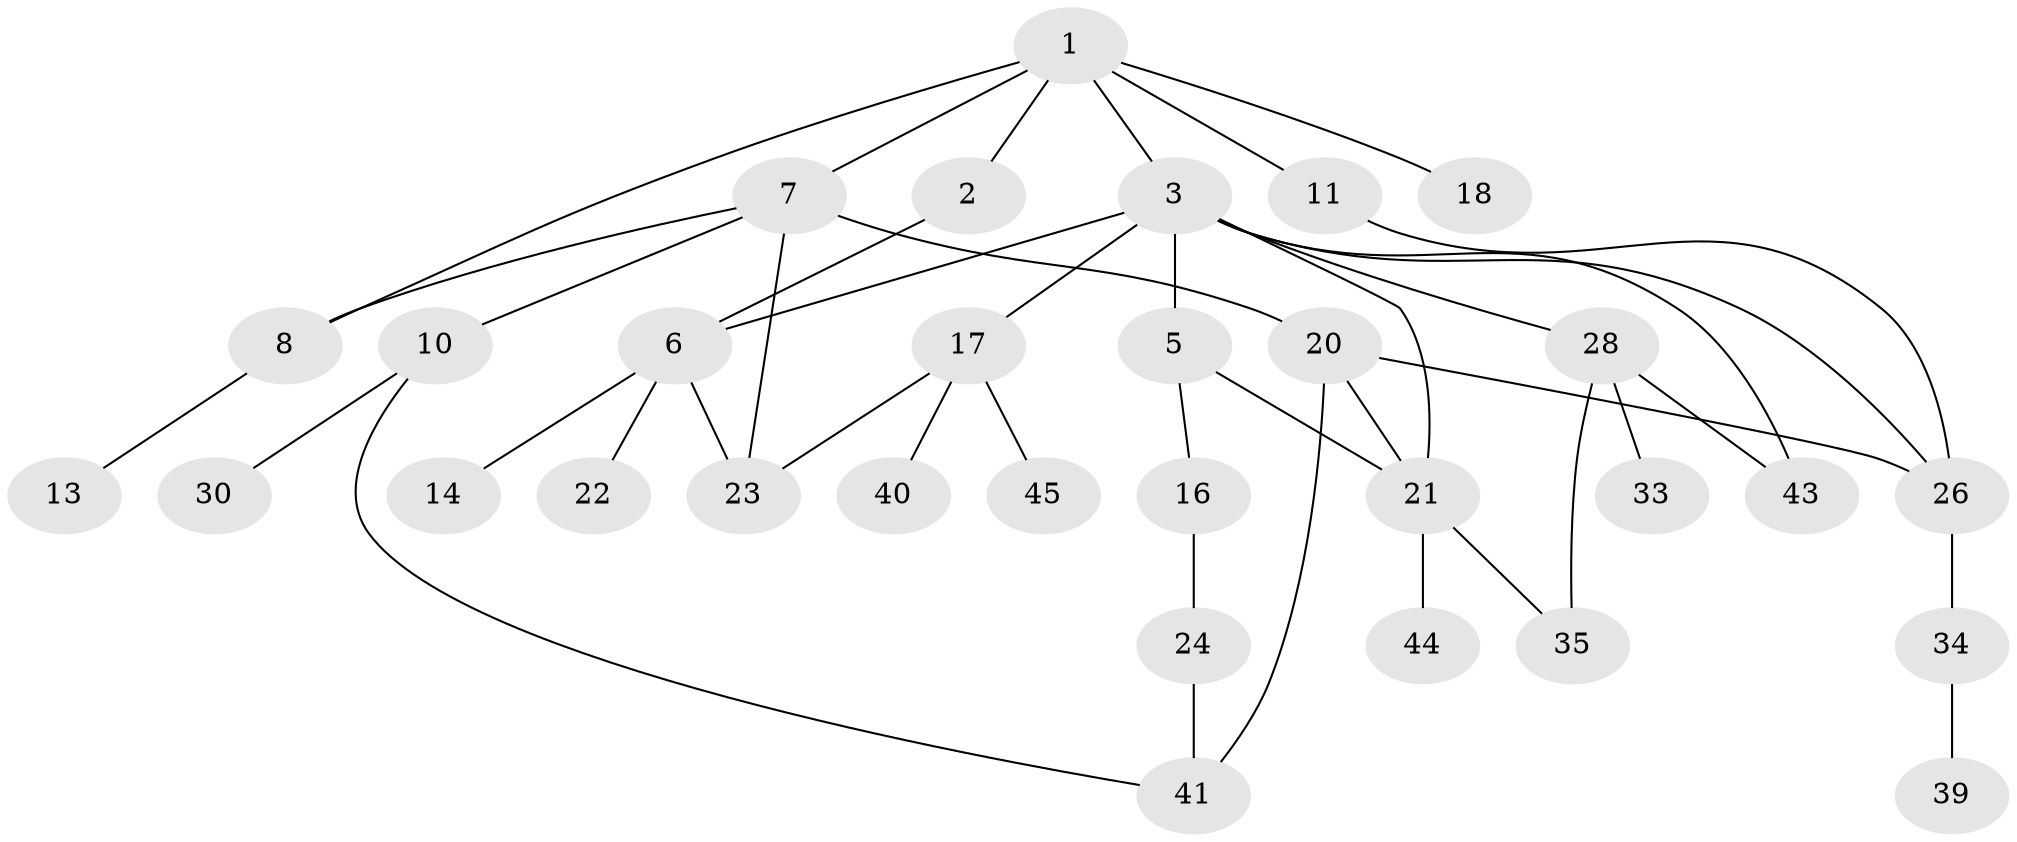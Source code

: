 // original degree distribution, {6: 0.03773584905660377, 2: 0.3584905660377358, 5: 0.05660377358490566, 3: 0.16981132075471697, 4: 0.11320754716981132, 1: 0.2641509433962264}
// Generated by graph-tools (version 1.1) at 2025/17/03/04/25 18:17:01]
// undirected, 31 vertices, 42 edges
graph export_dot {
graph [start="1"]
  node [color=gray90,style=filled];
  1;
  2;
  3 [super="+15+4"];
  5;
  6 [super="+25"];
  7 [super="+9"];
  8;
  10;
  11 [super="+19"];
  13;
  14;
  16 [super="+49+52"];
  17 [super="+27"];
  18;
  20 [super="+47"];
  21 [super="+29"];
  22;
  23;
  24;
  26 [super="+51"];
  28;
  30;
  33;
  34;
  35 [super="+36"];
  39;
  40;
  41 [super="+50+46"];
  43;
  44;
  45;
  1 -- 2;
  1 -- 3;
  1 -- 7;
  1 -- 8;
  1 -- 11;
  1 -- 18;
  2 -- 6;
  3 -- 43;
  3 -- 26;
  3 -- 17;
  3 -- 21;
  3 -- 28;
  3 -- 5;
  3 -- 6;
  5 -- 16;
  5 -- 21;
  6 -- 14;
  6 -- 22;
  6 -- 23;
  7 -- 20;
  7 -- 8;
  7 -- 10;
  7 -- 23;
  8 -- 13;
  10 -- 30;
  10 -- 41;
  11 -- 26;
  16 -- 24;
  17 -- 40;
  17 -- 45;
  17 -- 23;
  20 -- 26;
  20 -- 41;
  20 -- 21;
  21 -- 35;
  21 -- 44;
  24 -- 41;
  26 -- 34;
  28 -- 33;
  28 -- 35;
  28 -- 43;
  34 -- 39;
}
